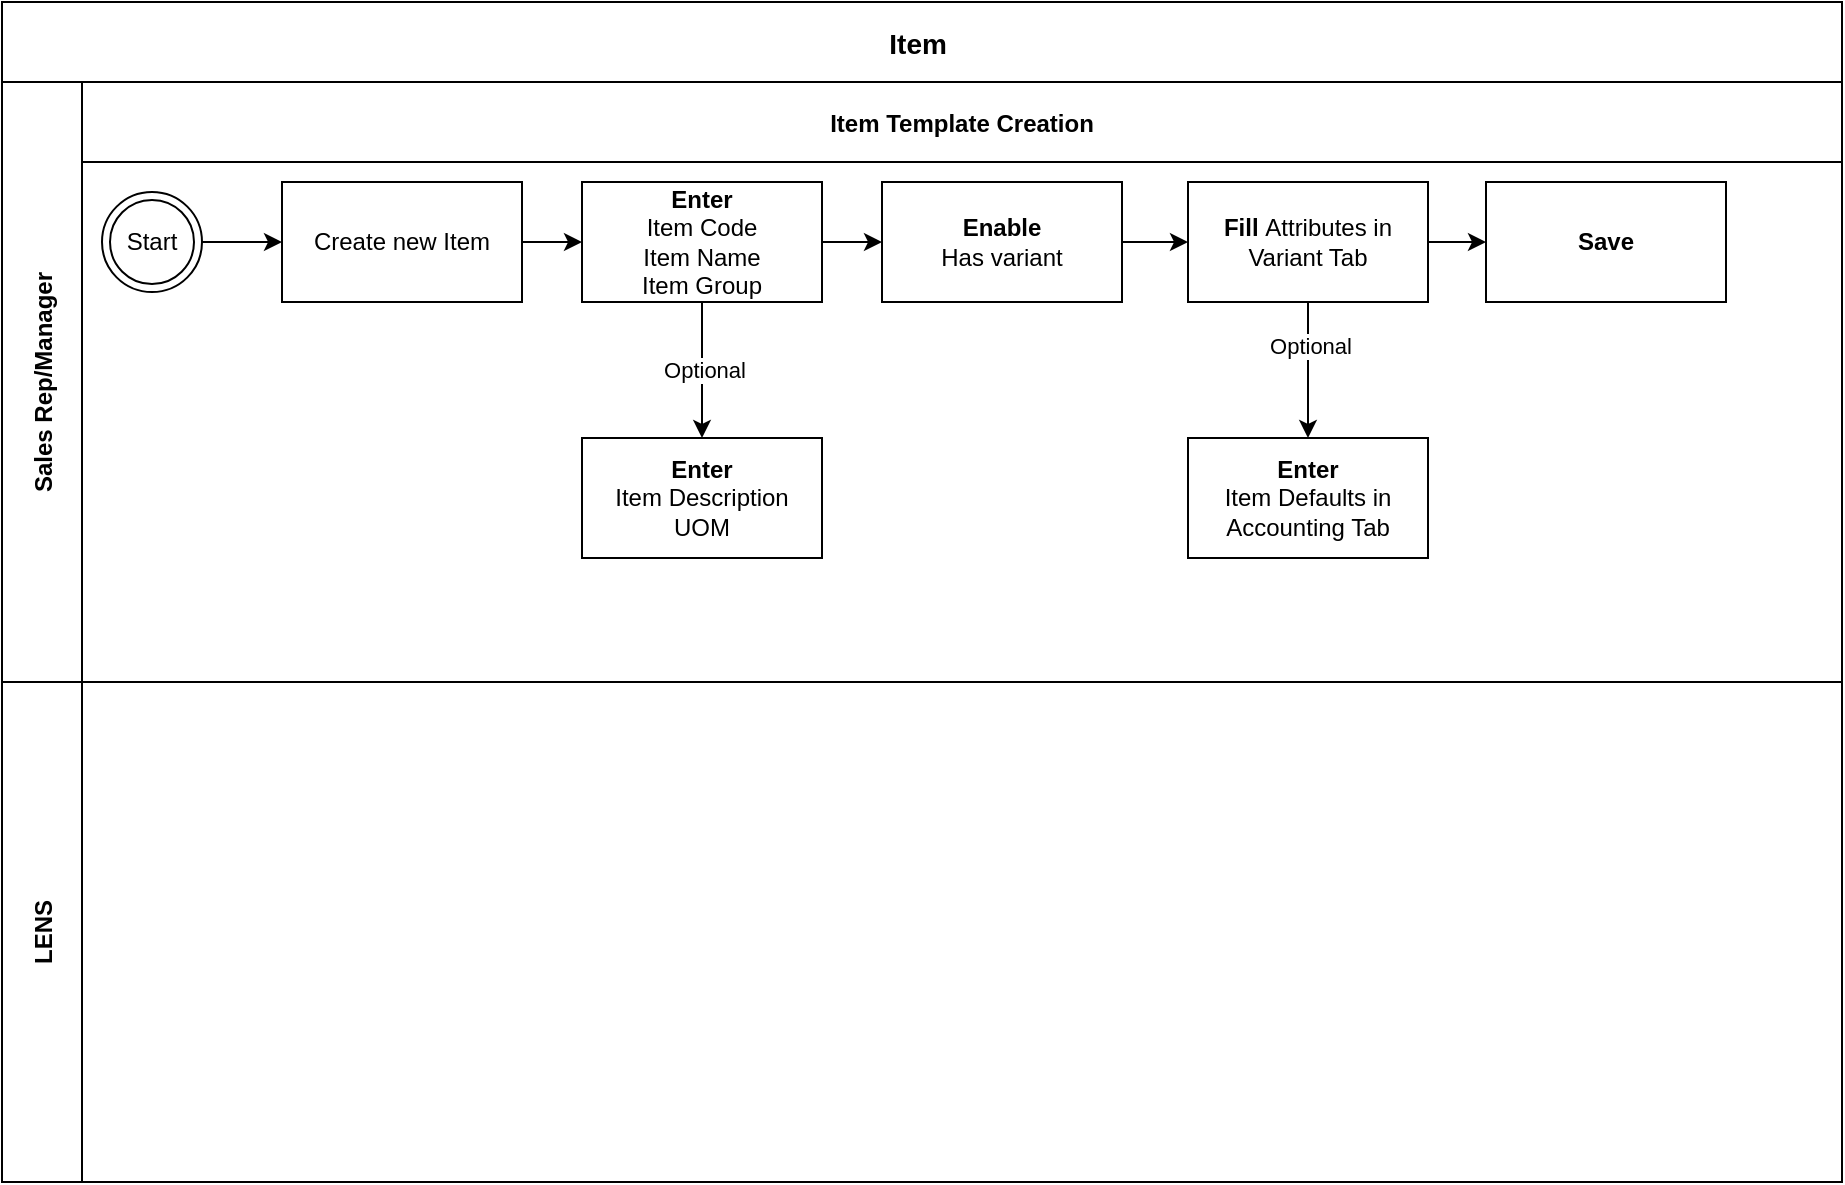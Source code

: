 <mxfile version="28.0.7">
  <diagram name="Page-1" id="riSyCdziQ44Gaox9rprG">
    <mxGraphModel dx="981" dy="489" grid="1" gridSize="10" guides="1" tooltips="1" connect="1" arrows="1" fold="1" page="1" pageScale="1" pageWidth="1400" pageHeight="850" math="0" shadow="0">
      <root>
        <mxCell id="0" />
        <mxCell id="1" parent="0" />
        <mxCell id="gJ2tP0U9PRfCbyiuseB9-1" value="Item " style="shape=table;childLayout=tableLayout;startSize=40;collapsible=0;recursiveResize=0;expand=0;fontStyle=1;fontSize=14;" vertex="1" parent="1">
          <mxGeometry x="180" y="140" width="920" height="590" as="geometry" />
        </mxCell>
        <mxCell id="gJ2tP0U9PRfCbyiuseB9-2" value="Sales Rep/Manager" style="shape=tableRow;horizontal=0;swimlaneHead=0;swimlaneBody=0;top=0;left=0;strokeColor=inherit;bottom=0;right=0;dropTarget=0;fontStyle=1;fillColor=none;points=[[0,0.5],[1,0.5]];portConstraint=eastwest;startSize=40;collapsible=0;recursiveResize=0;expand=0;" vertex="1" parent="gJ2tP0U9PRfCbyiuseB9-1">
          <mxGeometry y="40" width="920" height="300" as="geometry" />
        </mxCell>
        <mxCell id="gJ2tP0U9PRfCbyiuseB9-3" value="Item Template Creation" style="swimlane;swimlaneHead=0;swimlaneBody=0;fontStyle=1;strokeColor=inherit;connectable=0;fillColor=none;startSize=40;collapsible=0;recursiveResize=0;expand=0;" vertex="1" parent="gJ2tP0U9PRfCbyiuseB9-2">
          <mxGeometry x="40" width="880" height="300" as="geometry">
            <mxRectangle width="880" height="300" as="alternateBounds" />
          </mxGeometry>
        </mxCell>
        <mxCell id="gJ2tP0U9PRfCbyiuseB9-4" value="Start" style="ellipse;shape=doubleEllipse;html=1;dashed=0;whiteSpace=wrap;aspect=fixed;" vertex="1" parent="gJ2tP0U9PRfCbyiuseB9-3">
          <mxGeometry x="10" y="55" width="50" height="50" as="geometry" />
        </mxCell>
        <mxCell id="gJ2tP0U9PRfCbyiuseB9-5" value="Create new Item" style="points=[[0.25,0,0],[0.5,0,0],[0.75,0,0],[1,0.25,0],[1,0.5,0],[1,0.75,0],[0.75,1,0],[0.5,1,0],[0.25,1,0],[0,0.75,0],[0,0.5,0],[0,0.25,0]];shape=mxgraph.bpmn.task2;whiteSpace=wrap;rectStyle=rounded;size=10;html=1;container=1;expand=0;collapsible=0;taskMarker=abstract;isLoopSub=1;" vertex="1" parent="gJ2tP0U9PRfCbyiuseB9-3">
          <mxGeometry x="100" y="50" width="120" height="60" as="geometry" />
        </mxCell>
        <mxCell id="gJ2tP0U9PRfCbyiuseB9-6" value="" style="edgeStyle=orthogonalEdgeStyle;rounded=0;orthogonalLoop=1;jettySize=auto;html=1;" edge="1" parent="gJ2tP0U9PRfCbyiuseB9-3" source="gJ2tP0U9PRfCbyiuseB9-9" target="gJ2tP0U9PRfCbyiuseB9-10">
          <mxGeometry relative="1" as="geometry" />
        </mxCell>
        <mxCell id="gJ2tP0U9PRfCbyiuseB9-7" value="Optional" style="edgeLabel;html=1;align=center;verticalAlign=middle;resizable=0;points=[];" vertex="1" connectable="0" parent="gJ2tP0U9PRfCbyiuseB9-6">
          <mxGeometry x="-0.02" y="1" relative="1" as="geometry">
            <mxPoint as="offset" />
          </mxGeometry>
        </mxCell>
        <mxCell id="gJ2tP0U9PRfCbyiuseB9-8" value="" style="edgeStyle=orthogonalEdgeStyle;rounded=0;orthogonalLoop=1;jettySize=auto;html=1;" edge="1" parent="gJ2tP0U9PRfCbyiuseB9-3" source="gJ2tP0U9PRfCbyiuseB9-9" target="gJ2tP0U9PRfCbyiuseB9-11">
          <mxGeometry relative="1" as="geometry" />
        </mxCell>
        <mxCell id="gJ2tP0U9PRfCbyiuseB9-9" value="&lt;b&gt;Enter&lt;/b&gt;&lt;br&gt;Item Code&lt;br&gt;Item Name&lt;br&gt;Item Group" style="points=[[0.25,0,0],[0.5,0,0],[0.75,0,0],[1,0.25,0],[1,0.5,0],[1,0.75,0],[0.75,1,0],[0.5,1,0],[0.25,1,0],[0,0.75,0],[0,0.5,0],[0,0.25,0]];shape=mxgraph.bpmn.task2;whiteSpace=wrap;rectStyle=rounded;size=10;html=1;container=1;expand=0;collapsible=0;taskMarker=abstract;" vertex="1" parent="gJ2tP0U9PRfCbyiuseB9-3">
          <mxGeometry x="250" y="50" width="120" height="60" as="geometry" />
        </mxCell>
        <mxCell id="gJ2tP0U9PRfCbyiuseB9-10" value="&lt;b&gt;Enter&lt;/b&gt;&lt;br&gt;Item Description&lt;br&gt;UOM" style="points=[[0.25,0,0],[0.5,0,0],[0.75,0,0],[1,0.25,0],[1,0.5,0],[1,0.75,0],[0.75,1,0],[0.5,1,0],[0.25,1,0],[0,0.75,0],[0,0.5,0],[0,0.25,0]];shape=mxgraph.bpmn.task2;whiteSpace=wrap;rectStyle=rounded;size=10;html=1;container=1;expand=0;collapsible=0;taskMarker=abstract;" vertex="1" parent="gJ2tP0U9PRfCbyiuseB9-3">
          <mxGeometry x="250" y="178" width="120" height="60" as="geometry" />
        </mxCell>
        <mxCell id="gJ2tP0U9PRfCbyiuseB9-11" value="&lt;b&gt;Enable&lt;br&gt;&lt;/b&gt;Has variant" style="points=[[0.25,0,0],[0.5,0,0],[0.75,0,0],[1,0.25,0],[1,0.5,0],[1,0.75,0],[0.75,1,0],[0.5,1,0],[0.25,1,0],[0,0.75,0],[0,0.5,0],[0,0.25,0]];shape=mxgraph.bpmn.task2;whiteSpace=wrap;rectStyle=rounded;size=10;html=1;container=1;expand=0;collapsible=0;taskMarker=abstract;" vertex="1" parent="gJ2tP0U9PRfCbyiuseB9-3">
          <mxGeometry x="400" y="50" width="120" height="60" as="geometry" />
        </mxCell>
        <mxCell id="gJ2tP0U9PRfCbyiuseB9-12" style="edgeStyle=orthogonalEdgeStyle;rounded=0;orthogonalLoop=1;jettySize=auto;html=1;exitX=1;exitY=0.5;exitDx=0;exitDy=0;exitPerimeter=0;entryX=0;entryY=0.5;entryDx=0;entryDy=0;entryPerimeter=0;" edge="1" parent="gJ2tP0U9PRfCbyiuseB9-3" source="gJ2tP0U9PRfCbyiuseB9-5" target="gJ2tP0U9PRfCbyiuseB9-9">
          <mxGeometry relative="1" as="geometry" />
        </mxCell>
        <mxCell id="gJ2tP0U9PRfCbyiuseB9-13" style="edgeStyle=orthogonalEdgeStyle;rounded=0;orthogonalLoop=1;jettySize=auto;html=1;exitX=1;exitY=0.5;exitDx=0;exitDy=0;entryX=0;entryY=0.5;entryDx=0;entryDy=0;entryPerimeter=0;" edge="1" parent="gJ2tP0U9PRfCbyiuseB9-3" source="gJ2tP0U9PRfCbyiuseB9-4" target="gJ2tP0U9PRfCbyiuseB9-5">
          <mxGeometry relative="1" as="geometry" />
        </mxCell>
        <mxCell id="gJ2tP0U9PRfCbyiuseB9-14" value="" style="edgeStyle=orthogonalEdgeStyle;rounded=0;orthogonalLoop=1;jettySize=auto;html=1;" edge="1" parent="gJ2tP0U9PRfCbyiuseB9-3" source="gJ2tP0U9PRfCbyiuseB9-17" target="gJ2tP0U9PRfCbyiuseB9-19">
          <mxGeometry relative="1" as="geometry" />
        </mxCell>
        <mxCell id="gJ2tP0U9PRfCbyiuseB9-15" value="" style="edgeStyle=orthogonalEdgeStyle;rounded=0;orthogonalLoop=1;jettySize=auto;html=1;" edge="1" parent="gJ2tP0U9PRfCbyiuseB9-3" source="gJ2tP0U9PRfCbyiuseB9-17" target="gJ2tP0U9PRfCbyiuseB9-21">
          <mxGeometry relative="1" as="geometry" />
        </mxCell>
        <mxCell id="gJ2tP0U9PRfCbyiuseB9-16" value="Optional" style="edgeLabel;html=1;align=center;verticalAlign=middle;resizable=0;points=[];" vertex="1" connectable="0" parent="gJ2tP0U9PRfCbyiuseB9-15">
          <mxGeometry x="-0.372" y="1" relative="1" as="geometry">
            <mxPoint as="offset" />
          </mxGeometry>
        </mxCell>
        <mxCell id="gJ2tP0U9PRfCbyiuseB9-17" value="&lt;b&gt;Fill &lt;/b&gt;Attributes in Variant Tab" style="points=[[0.25,0,0],[0.5,0,0],[0.75,0,0],[1,0.25,0],[1,0.5,0],[1,0.75,0],[0.75,1,0],[0.5,1,0],[0.25,1,0],[0,0.75,0],[0,0.5,0],[0,0.25,0]];shape=mxgraph.bpmn.task2;whiteSpace=wrap;rectStyle=rounded;size=10;html=1;container=1;expand=0;collapsible=0;taskMarker=abstract;" vertex="1" parent="gJ2tP0U9PRfCbyiuseB9-3">
          <mxGeometry x="553" y="50" width="120" height="60" as="geometry" />
        </mxCell>
        <mxCell id="gJ2tP0U9PRfCbyiuseB9-18" value="" style="edgeStyle=orthogonalEdgeStyle;rounded=0;orthogonalLoop=1;jettySize=auto;html=1;" edge="1" parent="gJ2tP0U9PRfCbyiuseB9-3" source="gJ2tP0U9PRfCbyiuseB9-11" target="gJ2tP0U9PRfCbyiuseB9-17">
          <mxGeometry relative="1" as="geometry" />
        </mxCell>
        <mxCell id="gJ2tP0U9PRfCbyiuseB9-19" value="&lt;b&gt;Save&lt;/b&gt;" style="points=[[0.25,0,0],[0.5,0,0],[0.75,0,0],[1,0.25,0],[1,0.5,0],[1,0.75,0],[0.75,1,0],[0.5,1,0],[0.25,1,0],[0,0.75,0],[0,0.5,0],[0,0.25,0]];shape=mxgraph.bpmn.task2;whiteSpace=wrap;rectStyle=rounded;size=10;html=1;container=1;expand=0;collapsible=0;taskMarker=abstract;" vertex="1" parent="gJ2tP0U9PRfCbyiuseB9-3">
          <mxGeometry x="702" y="50" width="120" height="60" as="geometry" />
        </mxCell>
        <mxCell id="gJ2tP0U9PRfCbyiuseB9-20" value="" style="shape=image;html=1;verticalAlign=top;verticalLabelPosition=bottom;labelBackgroundColor=#ffffff;imageAspect=0;aspect=fixed;image=https://icons.diagrams.net/icon-cache1/One_bit-2016/onebit_34-1106.png" vertex="1" parent="gJ2tP0U9PRfCbyiuseB9-19">
          <mxGeometry x="77" y="22" width="18" height="18" as="geometry" />
        </mxCell>
        <mxCell id="gJ2tP0U9PRfCbyiuseB9-21" value="&lt;b&gt;Enter&lt;/b&gt;&lt;br&gt;Item Defaults in Accounting Tab" style="points=[[0.25,0,0],[0.5,0,0],[0.75,0,0],[1,0.25,0],[1,0.5,0],[1,0.75,0],[0.75,1,0],[0.5,1,0],[0.25,1,0],[0,0.75,0],[0,0.5,0],[0,0.25,0]];shape=mxgraph.bpmn.task2;whiteSpace=wrap;rectStyle=rounded;size=10;html=1;container=1;expand=0;collapsible=0;taskMarker=abstract;" vertex="1" parent="gJ2tP0U9PRfCbyiuseB9-3">
          <mxGeometry x="553" y="178" width="120" height="60" as="geometry" />
        </mxCell>
        <mxCell id="gJ2tP0U9PRfCbyiuseB9-24" value="LENS" style="shape=tableRow;horizontal=0;swimlaneHead=0;swimlaneBody=0;top=0;left=0;strokeColor=inherit;bottom=0;right=0;dropTarget=0;fontStyle=1;fillColor=none;points=[[0,0.5],[1,0.5]];portConstraint=eastwest;startSize=40;collapsible=0;recursiveResize=0;expand=0;" vertex="1" parent="gJ2tP0U9PRfCbyiuseB9-1">
          <mxGeometry y="340" width="920" height="250" as="geometry" />
        </mxCell>
        <mxCell id="gJ2tP0U9PRfCbyiuseB9-25" style="swimlane;swimlaneHead=0;swimlaneBody=0;fontStyle=1;strokeColor=inherit;connectable=0;fillColor=none;startSize=0;collapsible=0;recursiveResize=0;expand=0;" vertex="1" parent="gJ2tP0U9PRfCbyiuseB9-24">
          <mxGeometry x="40" width="880" height="250" as="geometry">
            <mxRectangle width="880" height="250" as="alternateBounds" />
          </mxGeometry>
        </mxCell>
      </root>
    </mxGraphModel>
  </diagram>
</mxfile>
